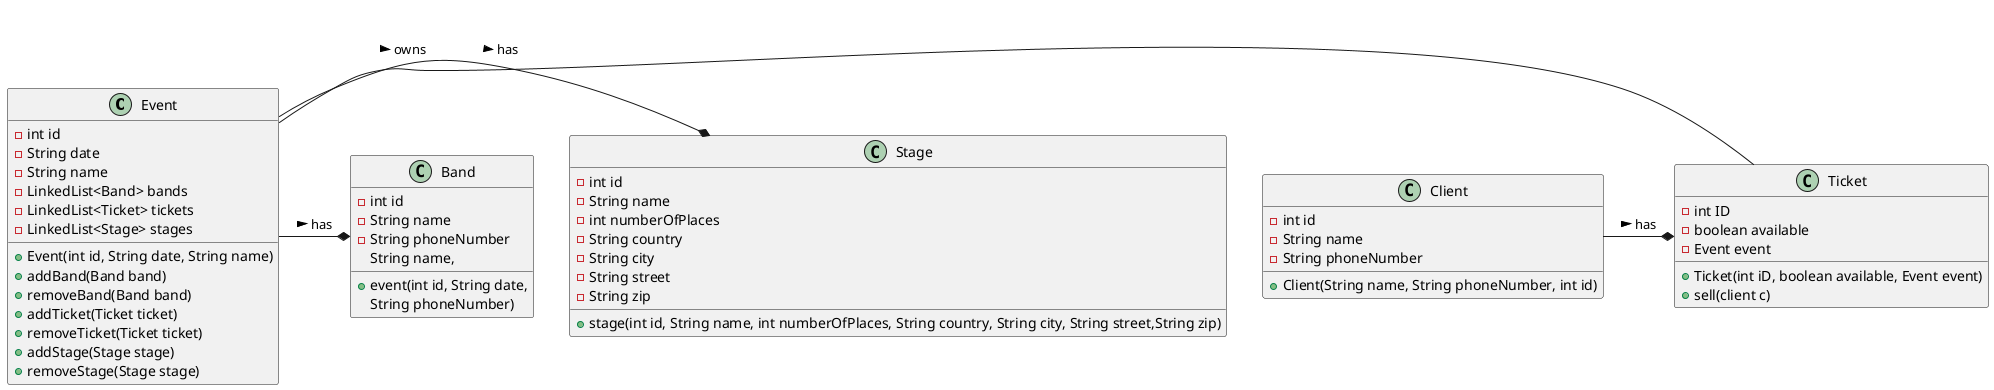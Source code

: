 @startuml
Event -* Stage : > has
Client -* Ticket : > has
Event - Ticket : > owns
Event -* Band : > has

class Client{
-int id
-String name
-String phoneNumber
+Client(String name, String phoneNumber, int id)
}
class Ticket{
-int ID
-boolean available
-Event event
+Ticket(int iD, boolean available, Event event)
+sell(client c)
}
class Event{
-int id
-String date
-String name
-LinkedList<Band> bands
-LinkedList<Ticket> tickets
-LinkedList<Stage> stages
+Event(int id, String date, String name)
+addBand(Band band)
+removeBand(Band band)
+addTicket(Ticket ticket)
+removeTicket(Ticket ticket)
+addStage(Stage stage)
+removeStage(Stage stage)
}
class Band{
-int id
-String name
-String phoneNumber
+event(int id, String date, 
String name,
String phoneNumber)
}
class Stage{
-int id
-String name
-int numberOfPlaces
-String country
-String city
-String street
-String zip
+stage(int id, String name, int numberOfPlaces, String country, String city, String street,String zip)
}
@enduml


